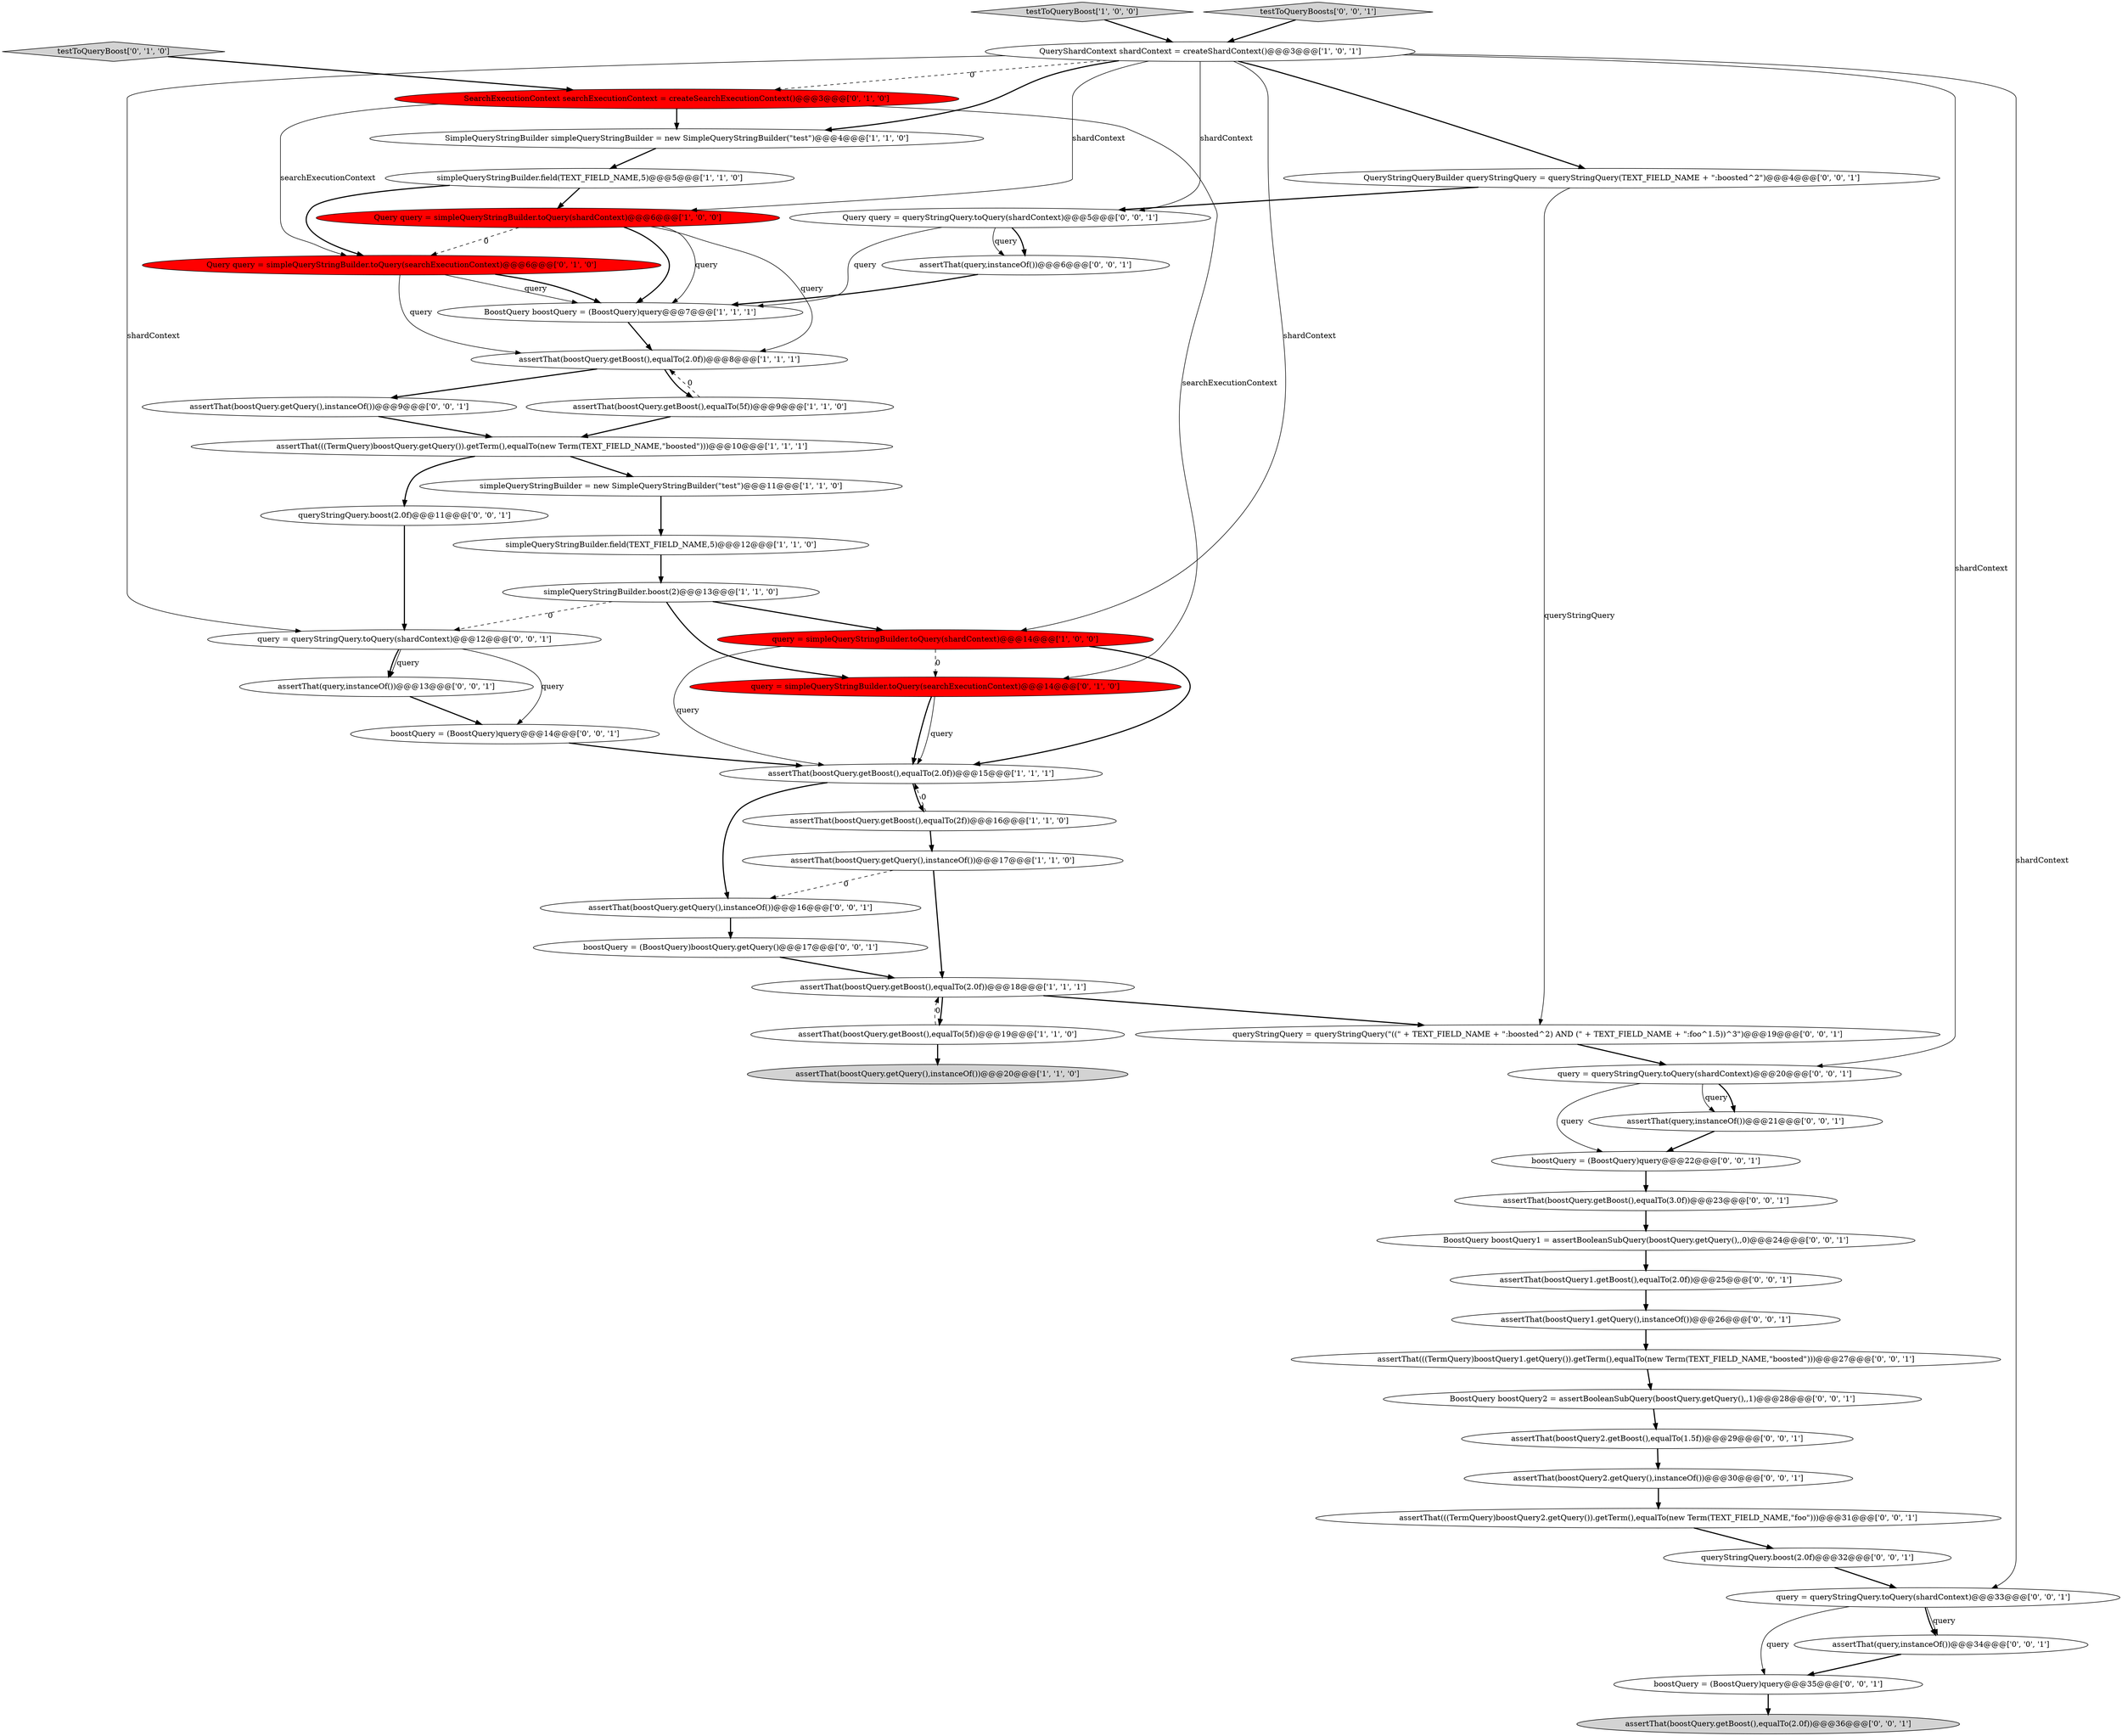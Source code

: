digraph {
22 [style = filled, label = "Query query = simpleQueryStringBuilder.toQuery(searchExecutionContext)@@@6@@@['0', '1', '0']", fillcolor = red, shape = ellipse image = "AAA1AAABBB2BBB"];
30 [style = filled, label = "query = queryStringQuery.toQuery(shardContext)@@@33@@@['0', '0', '1']", fillcolor = white, shape = ellipse image = "AAA0AAABBB3BBB"];
3 [style = filled, label = "assertThat(boostQuery.getBoost(),equalTo(2f))@@@16@@@['1', '1', '0']", fillcolor = white, shape = ellipse image = "AAA0AAABBB1BBB"];
23 [style = filled, label = "boostQuery = (BoostQuery)query@@@22@@@['0', '0', '1']", fillcolor = white, shape = ellipse image = "AAA0AAABBB3BBB"];
17 [style = filled, label = "BoostQuery boostQuery = (BoostQuery)query@@@7@@@['1', '1', '1']", fillcolor = white, shape = ellipse image = "AAA0AAABBB1BBB"];
2 [style = filled, label = "assertThat(boostQuery.getBoost(),equalTo(2.0f))@@@18@@@['1', '1', '1']", fillcolor = white, shape = ellipse image = "AAA0AAABBB1BBB"];
10 [style = filled, label = "assertThat(((TermQuery)boostQuery.getQuery()).getTerm(),equalTo(new Term(TEXT_FIELD_NAME,\"boosted\")))@@@10@@@['1', '1', '1']", fillcolor = white, shape = ellipse image = "AAA0AAABBB1BBB"];
37 [style = filled, label = "Query query = queryStringQuery.toQuery(shardContext)@@@5@@@['0', '0', '1']", fillcolor = white, shape = ellipse image = "AAA0AAABBB3BBB"];
6 [style = filled, label = "simpleQueryStringBuilder.boost(2)@@@13@@@['1', '1', '0']", fillcolor = white, shape = ellipse image = "AAA0AAABBB1BBB"];
14 [style = filled, label = "testToQueryBoost['1', '0', '0']", fillcolor = lightgray, shape = diamond image = "AAA0AAABBB1BBB"];
35 [style = filled, label = "queryStringQuery = queryStringQuery(\"((\" + TEXT_FIELD_NAME + \":boosted^2) AND (\" + TEXT_FIELD_NAME + \":foo^1.5))^3\")@@@19@@@['0', '0', '1']", fillcolor = white, shape = ellipse image = "AAA0AAABBB3BBB"];
19 [style = filled, label = "testToQueryBoost['0', '1', '0']", fillcolor = lightgray, shape = diamond image = "AAA0AAABBB2BBB"];
29 [style = filled, label = "assertThat(query,instanceOf())@@@34@@@['0', '0', '1']", fillcolor = white, shape = ellipse image = "AAA0AAABBB3BBB"];
25 [style = filled, label = "assertThat(query,instanceOf())@@@21@@@['0', '0', '1']", fillcolor = white, shape = ellipse image = "AAA0AAABBB3BBB"];
20 [style = filled, label = "SearchExecutionContext searchExecutionContext = createSearchExecutionContext()@@@3@@@['0', '1', '0']", fillcolor = red, shape = ellipse image = "AAA1AAABBB2BBB"];
41 [style = filled, label = "boostQuery = (BoostQuery)query@@@14@@@['0', '0', '1']", fillcolor = white, shape = ellipse image = "AAA0AAABBB3BBB"];
4 [style = filled, label = "simpleQueryStringBuilder.field(TEXT_FIELD_NAME,5)@@@12@@@['1', '1', '0']", fillcolor = white, shape = ellipse image = "AAA0AAABBB1BBB"];
36 [style = filled, label = "assertThat(boostQuery.getBoost(),equalTo(2.0f))@@@36@@@['0', '0', '1']", fillcolor = lightgray, shape = ellipse image = "AAA0AAABBB3BBB"];
44 [style = filled, label = "assertThat(boostQuery1.getQuery(),instanceOf())@@@26@@@['0', '0', '1']", fillcolor = white, shape = ellipse image = "AAA0AAABBB3BBB"];
28 [style = filled, label = "boostQuery = (BoostQuery)boostQuery.getQuery()@@@17@@@['0', '0', '1']", fillcolor = white, shape = ellipse image = "AAA0AAABBB3BBB"];
50 [style = filled, label = "testToQueryBoosts['0', '0', '1']", fillcolor = lightgray, shape = diamond image = "AAA0AAABBB3BBB"];
15 [style = filled, label = "simpleQueryStringBuilder = new SimpleQueryStringBuilder(\"test\")@@@11@@@['1', '1', '0']", fillcolor = white, shape = ellipse image = "AAA0AAABBB1BBB"];
39 [style = filled, label = "query = queryStringQuery.toQuery(shardContext)@@@12@@@['0', '0', '1']", fillcolor = white, shape = ellipse image = "AAA0AAABBB3BBB"];
46 [style = filled, label = "assertThat(boostQuery.getBoost(),equalTo(3.0f))@@@23@@@['0', '0', '1']", fillcolor = white, shape = ellipse image = "AAA0AAABBB3BBB"];
5 [style = filled, label = "QueryShardContext shardContext = createShardContext()@@@3@@@['1', '0', '1']", fillcolor = white, shape = ellipse image = "AAA0AAABBB1BBB"];
31 [style = filled, label = "assertThat(query,instanceOf())@@@13@@@['0', '0', '1']", fillcolor = white, shape = ellipse image = "AAA0AAABBB3BBB"];
8 [style = filled, label = "Query query = simpleQueryStringBuilder.toQuery(shardContext)@@@6@@@['1', '0', '0']", fillcolor = red, shape = ellipse image = "AAA1AAABBB1BBB"];
24 [style = filled, label = "queryStringQuery.boost(2.0f)@@@32@@@['0', '0', '1']", fillcolor = white, shape = ellipse image = "AAA0AAABBB3BBB"];
16 [style = filled, label = "simpleQueryStringBuilder.field(TEXT_FIELD_NAME,5)@@@5@@@['1', '1', '0']", fillcolor = white, shape = ellipse image = "AAA0AAABBB1BBB"];
45 [style = filled, label = "BoostQuery boostQuery2 = assertBooleanSubQuery(boostQuery.getQuery(),,1)@@@28@@@['0', '0', '1']", fillcolor = white, shape = ellipse image = "AAA0AAABBB3BBB"];
34 [style = filled, label = "assertThat(boostQuery.getQuery(),instanceOf())@@@16@@@['0', '0', '1']", fillcolor = white, shape = ellipse image = "AAA0AAABBB3BBB"];
26 [style = filled, label = "queryStringQuery.boost(2.0f)@@@11@@@['0', '0', '1']", fillcolor = white, shape = ellipse image = "AAA0AAABBB3BBB"];
49 [style = filled, label = "BoostQuery boostQuery1 = assertBooleanSubQuery(boostQuery.getQuery(),,0)@@@24@@@['0', '0', '1']", fillcolor = white, shape = ellipse image = "AAA0AAABBB3BBB"];
27 [style = filled, label = "assertThat(((TermQuery)boostQuery2.getQuery()).getTerm(),equalTo(new Term(TEXT_FIELD_NAME,\"foo\")))@@@31@@@['0', '0', '1']", fillcolor = white, shape = ellipse image = "AAA0AAABBB3BBB"];
11 [style = filled, label = "assertThat(boostQuery.getQuery(),instanceOf())@@@17@@@['1', '1', '0']", fillcolor = white, shape = ellipse image = "AAA0AAABBB1BBB"];
1 [style = filled, label = "assertThat(boostQuery.getBoost(),equalTo(2.0f))@@@15@@@['1', '1', '1']", fillcolor = white, shape = ellipse image = "AAA0AAABBB1BBB"];
7 [style = filled, label = "assertThat(boostQuery.getBoost(),equalTo(5f))@@@19@@@['1', '1', '0']", fillcolor = white, shape = ellipse image = "AAA0AAABBB1BBB"];
9 [style = filled, label = "assertThat(boostQuery.getBoost(),equalTo(2.0f))@@@8@@@['1', '1', '1']", fillcolor = white, shape = ellipse image = "AAA0AAABBB1BBB"];
48 [style = filled, label = "assertThat(query,instanceOf())@@@6@@@['0', '0', '1']", fillcolor = white, shape = ellipse image = "AAA0AAABBB3BBB"];
33 [style = filled, label = "assertThat(boostQuery.getQuery(),instanceOf())@@@9@@@['0', '0', '1']", fillcolor = white, shape = ellipse image = "AAA0AAABBB3BBB"];
0 [style = filled, label = "query = simpleQueryStringBuilder.toQuery(shardContext)@@@14@@@['1', '0', '0']", fillcolor = red, shape = ellipse image = "AAA1AAABBB1BBB"];
42 [style = filled, label = "boostQuery = (BoostQuery)query@@@35@@@['0', '0', '1']", fillcolor = white, shape = ellipse image = "AAA0AAABBB3BBB"];
40 [style = filled, label = "assertThat(((TermQuery)boostQuery1.getQuery()).getTerm(),equalTo(new Term(TEXT_FIELD_NAME,\"boosted\")))@@@27@@@['0', '0', '1']", fillcolor = white, shape = ellipse image = "AAA0AAABBB3BBB"];
51 [style = filled, label = "assertThat(boostQuery2.getQuery(),instanceOf())@@@30@@@['0', '0', '1']", fillcolor = white, shape = ellipse image = "AAA0AAABBB3BBB"];
47 [style = filled, label = "QueryStringQueryBuilder queryStringQuery = queryStringQuery(TEXT_FIELD_NAME + \":boosted^2\")@@@4@@@['0', '0', '1']", fillcolor = white, shape = ellipse image = "AAA0AAABBB3BBB"];
13 [style = filled, label = "SimpleQueryStringBuilder simpleQueryStringBuilder = new SimpleQueryStringBuilder(\"test\")@@@4@@@['1', '1', '0']", fillcolor = white, shape = ellipse image = "AAA0AAABBB1BBB"];
18 [style = filled, label = "assertThat(boostQuery.getQuery(),instanceOf())@@@20@@@['1', '1', '0']", fillcolor = lightgray, shape = ellipse image = "AAA0AAABBB1BBB"];
43 [style = filled, label = "assertThat(boostQuery1.getBoost(),equalTo(2.0f))@@@25@@@['0', '0', '1']", fillcolor = white, shape = ellipse image = "AAA0AAABBB3BBB"];
32 [style = filled, label = "query = queryStringQuery.toQuery(shardContext)@@@20@@@['0', '0', '1']", fillcolor = white, shape = ellipse image = "AAA0AAABBB3BBB"];
12 [style = filled, label = "assertThat(boostQuery.getBoost(),equalTo(5f))@@@9@@@['1', '1', '0']", fillcolor = white, shape = ellipse image = "AAA0AAABBB1BBB"];
38 [style = filled, label = "assertThat(boostQuery2.getBoost(),equalTo(1.5f))@@@29@@@['0', '0', '1']", fillcolor = white, shape = ellipse image = "AAA0AAABBB3BBB"];
21 [style = filled, label = "query = simpleQueryStringBuilder.toQuery(searchExecutionContext)@@@14@@@['0', '1', '0']", fillcolor = red, shape = ellipse image = "AAA1AAABBB2BBB"];
37->17 [style = solid, label="query"];
2->35 [style = bold, label=""];
5->37 [style = solid, label="shardContext"];
3->1 [style = dashed, label="0"];
38->51 [style = bold, label=""];
17->9 [style = bold, label=""];
12->9 [style = dashed, label="0"];
47->37 [style = bold, label=""];
39->31 [style = solid, label="query"];
30->29 [style = bold, label=""];
24->30 [style = bold, label=""];
12->10 [style = bold, label=""];
50->5 [style = bold, label=""];
39->31 [style = bold, label=""];
37->48 [style = bold, label=""];
32->25 [style = solid, label="query"];
21->1 [style = bold, label=""];
45->38 [style = bold, label=""];
32->25 [style = bold, label=""];
22->17 [style = solid, label="query"];
7->2 [style = dashed, label="0"];
20->22 [style = solid, label="searchExecutionContext"];
20->21 [style = solid, label="searchExecutionContext"];
43->44 [style = bold, label=""];
22->9 [style = solid, label="query"];
5->0 [style = solid, label="shardContext"];
9->33 [style = bold, label=""];
37->48 [style = solid, label="query"];
8->17 [style = solid, label="query"];
19->20 [style = bold, label=""];
30->42 [style = solid, label="query"];
3->11 [style = bold, label=""];
10->26 [style = bold, label=""];
48->17 [style = bold, label=""];
13->16 [style = bold, label=""];
5->20 [style = dashed, label="0"];
8->17 [style = bold, label=""];
31->41 [style = bold, label=""];
22->17 [style = bold, label=""];
51->27 [style = bold, label=""];
32->23 [style = solid, label="query"];
20->13 [style = bold, label=""];
16->8 [style = bold, label=""];
47->35 [style = solid, label="queryStringQuery"];
6->21 [style = bold, label=""];
11->34 [style = dashed, label="0"];
1->3 [style = bold, label=""];
35->32 [style = bold, label=""];
39->41 [style = solid, label="query"];
34->28 [style = bold, label=""];
8->22 [style = dashed, label="0"];
1->34 [style = bold, label=""];
0->1 [style = bold, label=""];
29->42 [style = bold, label=""];
5->13 [style = bold, label=""];
5->32 [style = solid, label="shardContext"];
5->8 [style = solid, label="shardContext"];
7->18 [style = bold, label=""];
27->24 [style = bold, label=""];
9->12 [style = bold, label=""];
14->5 [style = bold, label=""];
8->9 [style = solid, label="query"];
5->39 [style = solid, label="shardContext"];
10->15 [style = bold, label=""];
4->6 [style = bold, label=""];
25->23 [style = bold, label=""];
46->49 [style = bold, label=""];
30->29 [style = solid, label="query"];
44->40 [style = bold, label=""];
23->46 [style = bold, label=""];
33->10 [style = bold, label=""];
6->0 [style = bold, label=""];
41->1 [style = bold, label=""];
42->36 [style = bold, label=""];
16->22 [style = bold, label=""];
49->43 [style = bold, label=""];
26->39 [style = bold, label=""];
11->2 [style = bold, label=""];
21->1 [style = solid, label="query"];
5->47 [style = bold, label=""];
28->2 [style = bold, label=""];
0->1 [style = solid, label="query"];
0->21 [style = dashed, label="0"];
15->4 [style = bold, label=""];
40->45 [style = bold, label=""];
2->7 [style = bold, label=""];
5->30 [style = solid, label="shardContext"];
6->39 [style = dashed, label="0"];
}
